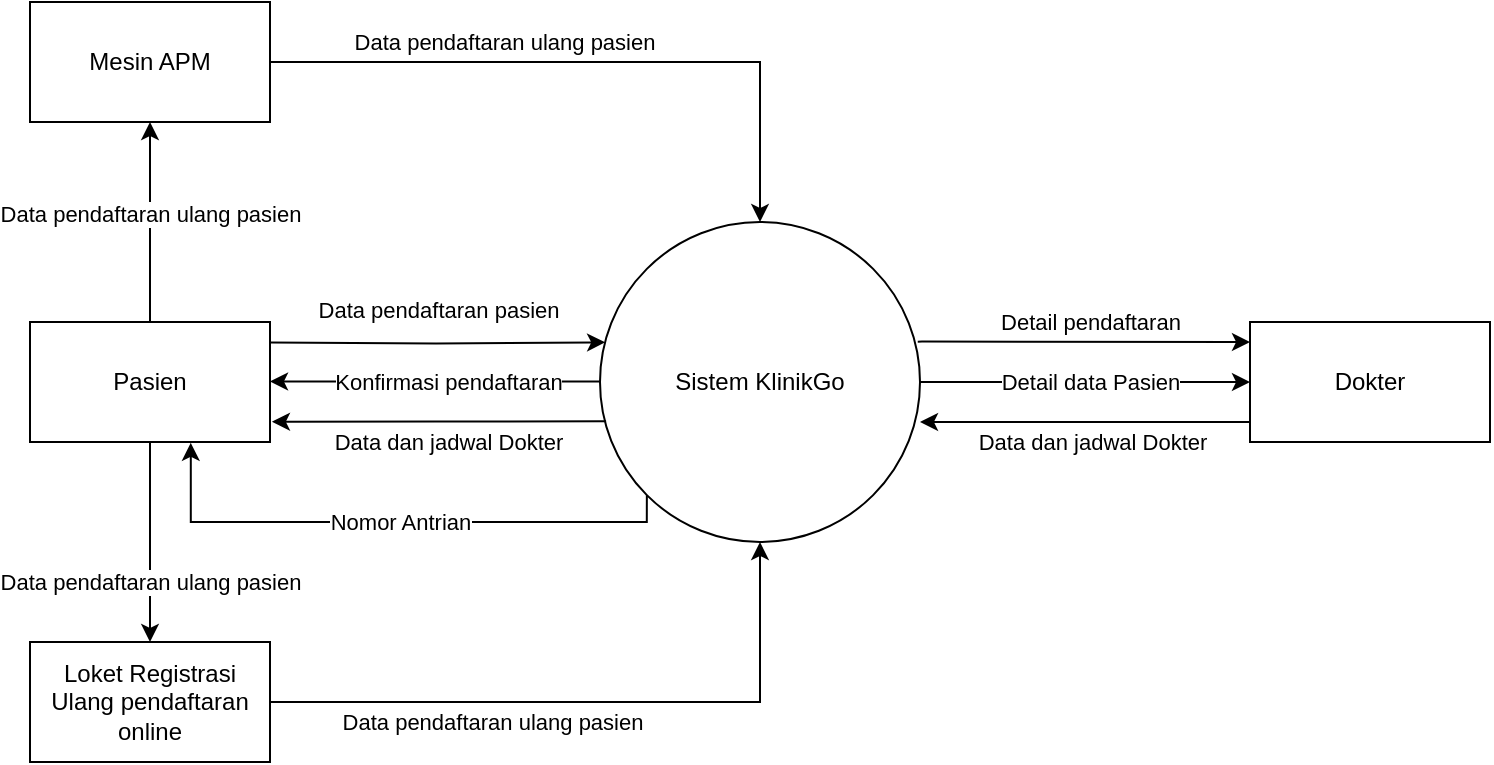 <mxfile version="26.2.14">
  <diagram name="Page-1" id="YF5ydmSL-cVZFY-GKMBw">
    <mxGraphModel dx="1042" dy="527" grid="1" gridSize="10" guides="1" tooltips="1" connect="1" arrows="1" fold="1" page="1" pageScale="1" pageWidth="850" pageHeight="1100" math="0" shadow="0">
      <root>
        <mxCell id="0" />
        <mxCell id="1" parent="0" />
        <mxCell id="7lWMOuB3oh7grwtQyAh1-8" style="edgeStyle=orthogonalEdgeStyle;rounded=0;orthogonalLoop=1;jettySize=auto;html=1;exitX=0.022;exitY=0.376;exitDx=0;exitDy=0;entryX=1.023;entryY=0.336;entryDx=0;entryDy=0;exitPerimeter=0;entryPerimeter=0;" edge="1" parent="1">
          <mxGeometry relative="1" as="geometry">
            <mxPoint x="345.76" y="269.73" as="sourcePoint" />
            <mxPoint x="180" y="269.73" as="targetPoint" />
          </mxGeometry>
        </mxCell>
        <mxCell id="7lWMOuB3oh7grwtQyAh1-9" value="Konfirmasi pendaftaran" style="edgeLabel;html=1;align=center;verticalAlign=middle;resizable=0;points=[];" vertex="1" connectable="0" parent="7lWMOuB3oh7grwtQyAh1-8">
          <mxGeometry x="0.215" relative="1" as="geometry">
            <mxPoint x="23" as="offset" />
          </mxGeometry>
        </mxCell>
        <mxCell id="7lWMOuB3oh7grwtQyAh1-20" style="edgeStyle=orthogonalEdgeStyle;rounded=0;orthogonalLoop=1;jettySize=auto;html=1;entryX=0;entryY=0.5;entryDx=0;entryDy=0;" edge="1" parent="1" source="7lWMOuB3oh7grwtQyAh1-1" target="7lWMOuB3oh7grwtQyAh1-3">
          <mxGeometry relative="1" as="geometry" />
        </mxCell>
        <mxCell id="7lWMOuB3oh7grwtQyAh1-21" value="Detail data Pasien" style="edgeLabel;html=1;align=center;verticalAlign=middle;resizable=0;points=[];" vertex="1" connectable="0" parent="7lWMOuB3oh7grwtQyAh1-20">
          <mxGeometry x="-0.169" relative="1" as="geometry">
            <mxPoint x="16" as="offset" />
          </mxGeometry>
        </mxCell>
        <mxCell id="7lWMOuB3oh7grwtQyAh1-1" value="Sistem KlinikGo" style="ellipse;whiteSpace=wrap;html=1;aspect=fixed;" vertex="1" parent="1">
          <mxGeometry x="345" y="190" width="160" height="160" as="geometry" />
        </mxCell>
        <mxCell id="7lWMOuB3oh7grwtQyAh1-25" style="edgeStyle=orthogonalEdgeStyle;rounded=0;orthogonalLoop=1;jettySize=auto;html=1;entryX=0.5;entryY=1;entryDx=0;entryDy=0;" edge="1" parent="1" source="7lWMOuB3oh7grwtQyAh1-2" target="7lWMOuB3oh7grwtQyAh1-23">
          <mxGeometry relative="1" as="geometry" />
        </mxCell>
        <mxCell id="7lWMOuB3oh7grwtQyAh1-26" value="Data pendaftaran ulang pasien" style="edgeLabel;html=1;align=center;verticalAlign=middle;resizable=0;points=[];" vertex="1" connectable="0" parent="7lWMOuB3oh7grwtQyAh1-25">
          <mxGeometry x="0.08" relative="1" as="geometry">
            <mxPoint as="offset" />
          </mxGeometry>
        </mxCell>
        <mxCell id="7lWMOuB3oh7grwtQyAh1-27" style="edgeStyle=orthogonalEdgeStyle;rounded=0;orthogonalLoop=1;jettySize=auto;html=1;exitX=0.5;exitY=1;exitDx=0;exitDy=0;entryX=0.5;entryY=0;entryDx=0;entryDy=0;" edge="1" parent="1" source="7lWMOuB3oh7grwtQyAh1-2" target="7lWMOuB3oh7grwtQyAh1-24">
          <mxGeometry relative="1" as="geometry" />
        </mxCell>
        <mxCell id="7lWMOuB3oh7grwtQyAh1-28" value="Data pendaftaran ulang pasien" style="edgeLabel;html=1;align=center;verticalAlign=middle;resizable=0;points=[];" vertex="1" connectable="0" parent="7lWMOuB3oh7grwtQyAh1-27">
          <mxGeometry x="-0.04" y="1" relative="1" as="geometry">
            <mxPoint x="-1" y="22" as="offset" />
          </mxGeometry>
        </mxCell>
        <mxCell id="7lWMOuB3oh7grwtQyAh1-2" value="Pasien" style="rounded=0;whiteSpace=wrap;html=1;" vertex="1" parent="1">
          <mxGeometry x="60" y="240" width="120" height="60" as="geometry" />
        </mxCell>
        <mxCell id="7lWMOuB3oh7grwtQyAh1-15" style="edgeStyle=orthogonalEdgeStyle;rounded=0;orthogonalLoop=1;jettySize=auto;html=1;entryX=1;entryY=0.5;entryDx=0;entryDy=0;" edge="1" parent="1">
          <mxGeometry relative="1" as="geometry">
            <mxPoint x="670" y="290" as="sourcePoint" />
            <mxPoint x="505.0" y="290" as="targetPoint" />
          </mxGeometry>
        </mxCell>
        <mxCell id="7lWMOuB3oh7grwtQyAh1-16" value="Data dan jadwal Dokter" style="edgeLabel;html=1;align=center;verticalAlign=middle;resizable=0;points=[];" vertex="1" connectable="0" parent="7lWMOuB3oh7grwtQyAh1-15">
          <mxGeometry x="0.269" relative="1" as="geometry">
            <mxPoint x="25" y="10" as="offset" />
          </mxGeometry>
        </mxCell>
        <mxCell id="7lWMOuB3oh7grwtQyAh1-3" value="Dokter" style="rounded=0;whiteSpace=wrap;html=1;" vertex="1" parent="1">
          <mxGeometry x="670" y="240" width="120" height="60" as="geometry" />
        </mxCell>
        <mxCell id="7lWMOuB3oh7grwtQyAh1-4" style="edgeStyle=orthogonalEdgeStyle;rounded=0;orthogonalLoop=1;jettySize=auto;html=1;entryX=0.016;entryY=0.376;entryDx=0;entryDy=0;entryPerimeter=0;" edge="1" parent="1" target="7lWMOuB3oh7grwtQyAh1-1">
          <mxGeometry relative="1" as="geometry">
            <mxPoint x="180" y="250.24" as="sourcePoint" />
            <mxPoint x="340" y="250" as="targetPoint" />
          </mxGeometry>
        </mxCell>
        <mxCell id="7lWMOuB3oh7grwtQyAh1-5" value="Data pendaftaran pasien" style="edgeLabel;html=1;align=center;verticalAlign=middle;resizable=0;points=[];" vertex="1" connectable="0" parent="7lWMOuB3oh7grwtQyAh1-4">
          <mxGeometry x="-0.015" y="-2" relative="1" as="geometry">
            <mxPoint x="-1" y="-17" as="offset" />
          </mxGeometry>
        </mxCell>
        <mxCell id="7lWMOuB3oh7grwtQyAh1-13" style="edgeStyle=orthogonalEdgeStyle;rounded=0;orthogonalLoop=1;jettySize=auto;html=1;entryX=1.008;entryY=0.831;entryDx=0;entryDy=0;entryPerimeter=0;exitX=0.019;exitY=0.623;exitDx=0;exitDy=0;exitPerimeter=0;" edge="1" parent="1" source="7lWMOuB3oh7grwtQyAh1-1" target="7lWMOuB3oh7grwtQyAh1-2">
          <mxGeometry relative="1" as="geometry">
            <mxPoint x="345" y="290.14" as="sourcePoint" />
            <mxPoint x="200.0" y="290" as="targetPoint" />
          </mxGeometry>
        </mxCell>
        <mxCell id="7lWMOuB3oh7grwtQyAh1-14" value="Data dan jadwal Dokter" style="edgeLabel;html=1;align=center;verticalAlign=middle;resizable=0;points=[];" vertex="1" connectable="0" parent="7lWMOuB3oh7grwtQyAh1-13">
          <mxGeometry x="0.091" y="-1" relative="1" as="geometry">
            <mxPoint x="12" y="11" as="offset" />
          </mxGeometry>
        </mxCell>
        <mxCell id="7lWMOuB3oh7grwtQyAh1-19" style="edgeStyle=orthogonalEdgeStyle;rounded=0;orthogonalLoop=1;jettySize=auto;html=1;entryX=-0.011;entryY=0.183;entryDx=0;entryDy=0;entryPerimeter=0;exitX=0.993;exitY=0.374;exitDx=0;exitDy=0;exitPerimeter=0;" edge="1" parent="1" source="7lWMOuB3oh7grwtQyAh1-1">
          <mxGeometry relative="1" as="geometry">
            <mxPoint x="509.08" y="250" as="sourcePoint" />
            <mxPoint x="670.0" y="250.0" as="targetPoint" />
            <Array as="points">
              <mxPoint x="506" y="250" />
            </Array>
          </mxGeometry>
        </mxCell>
        <mxCell id="7lWMOuB3oh7grwtQyAh1-22" value="Detail pendaftaran" style="edgeLabel;html=1;align=center;verticalAlign=middle;resizable=0;points=[];" vertex="1" connectable="0" parent="7lWMOuB3oh7grwtQyAh1-19">
          <mxGeometry x="-0.092" y="1" relative="1" as="geometry">
            <mxPoint x="10" y="-9" as="offset" />
          </mxGeometry>
        </mxCell>
        <mxCell id="7lWMOuB3oh7grwtQyAh1-29" style="edgeStyle=orthogonalEdgeStyle;rounded=0;orthogonalLoop=1;jettySize=auto;html=1;entryX=0.5;entryY=0;entryDx=0;entryDy=0;" edge="1" parent="1" source="7lWMOuB3oh7grwtQyAh1-23" target="7lWMOuB3oh7grwtQyAh1-1">
          <mxGeometry relative="1" as="geometry" />
        </mxCell>
        <mxCell id="7lWMOuB3oh7grwtQyAh1-31" value="Data pendaftaran ulang pasien" style="edgeLabel;html=1;align=center;verticalAlign=middle;resizable=0;points=[];" vertex="1" connectable="0" parent="7lWMOuB3oh7grwtQyAh1-29">
          <mxGeometry x="-0.279" y="-2" relative="1" as="geometry">
            <mxPoint y="-12" as="offset" />
          </mxGeometry>
        </mxCell>
        <mxCell id="7lWMOuB3oh7grwtQyAh1-23" value="Mesin APM" style="rounded=0;whiteSpace=wrap;html=1;" vertex="1" parent="1">
          <mxGeometry x="60" y="80" width="120" height="60" as="geometry" />
        </mxCell>
        <mxCell id="7lWMOuB3oh7grwtQyAh1-30" style="edgeStyle=orthogonalEdgeStyle;rounded=0;orthogonalLoop=1;jettySize=auto;html=1;entryX=0.5;entryY=1;entryDx=0;entryDy=0;" edge="1" parent="1" source="7lWMOuB3oh7grwtQyAh1-24" target="7lWMOuB3oh7grwtQyAh1-1">
          <mxGeometry relative="1" as="geometry" />
        </mxCell>
        <mxCell id="7lWMOuB3oh7grwtQyAh1-32" value="Data pendaftaran ulang pasien" style="edgeLabel;html=1;align=center;verticalAlign=middle;resizable=0;points=[];" vertex="1" connectable="0" parent="7lWMOuB3oh7grwtQyAh1-30">
          <mxGeometry x="-0.316" y="-4" relative="1" as="geometry">
            <mxPoint y="6" as="offset" />
          </mxGeometry>
        </mxCell>
        <mxCell id="7lWMOuB3oh7grwtQyAh1-24" value="Loket Registrasi Ulang pendaftaran online" style="rounded=0;whiteSpace=wrap;html=1;" vertex="1" parent="1">
          <mxGeometry x="60" y="400" width="120" height="60" as="geometry" />
        </mxCell>
        <mxCell id="7lWMOuB3oh7grwtQyAh1-35" style="edgeStyle=orthogonalEdgeStyle;rounded=0;orthogonalLoop=1;jettySize=auto;html=1;exitX=0;exitY=1;exitDx=0;exitDy=0;entryX=0.67;entryY=1.007;entryDx=0;entryDy=0;entryPerimeter=0;" edge="1" parent="1" source="7lWMOuB3oh7grwtQyAh1-1" target="7lWMOuB3oh7grwtQyAh1-2">
          <mxGeometry relative="1" as="geometry">
            <Array as="points">
              <mxPoint x="368" y="340" />
              <mxPoint x="140" y="340" />
            </Array>
          </mxGeometry>
        </mxCell>
        <mxCell id="7lWMOuB3oh7grwtQyAh1-36" value="Nomor Antrian" style="edgeLabel;html=1;align=center;verticalAlign=middle;resizable=0;points=[];" vertex="1" connectable="0" parent="7lWMOuB3oh7grwtQyAh1-35">
          <mxGeometry x="-0.021" relative="1" as="geometry">
            <mxPoint as="offset" />
          </mxGeometry>
        </mxCell>
      </root>
    </mxGraphModel>
  </diagram>
</mxfile>
